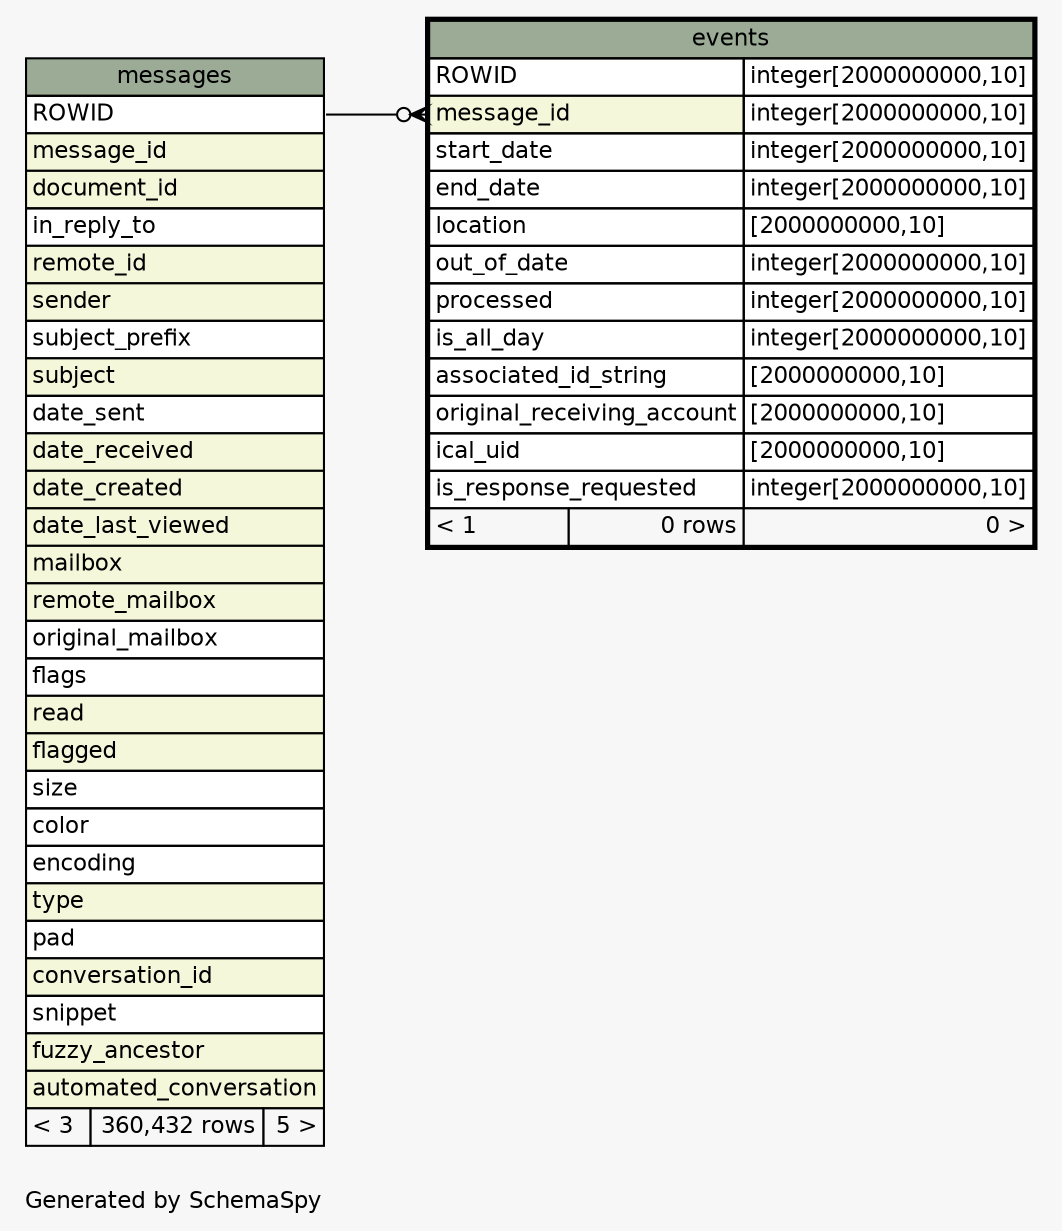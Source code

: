 // dot 2.26.3 on Mac OS X 10.7.2
// SchemaSpy rev 590
digraph "oneDegreeRelationshipsDiagram" {
  graph [
    rankdir="RL"
    bgcolor="#f7f7f7"
    label="\nGenerated by SchemaSpy"
    labeljust="l"
    nodesep="0.18"
    ranksep="0.46"
    fontname="Helvetica"
    fontsize="11"
  ];
  node [
    fontname="Helvetica"
    fontsize="11"
    shape="plaintext"
  ];
  edge [
    arrowsize="0.8"
  ];
  "events":"message_id":w -> "messages":"ROWID":e [arrowhead=none dir=back arrowtail=crowodot];
  "events" [
    label=<
    <TABLE BORDER="2" CELLBORDER="1" CELLSPACING="0" BGCOLOR="#ffffff">
      <TR><TD COLSPAN="3" BGCOLOR="#9bab96" ALIGN="CENTER">events</TD></TR>
      <TR><TD PORT="ROWID" COLSPAN="2" ALIGN="LEFT">ROWID</TD><TD PORT="ROWID.type" ALIGN="LEFT">integer[2000000000,10]</TD></TR>
      <TR><TD PORT="message_id" COLSPAN="2" BGCOLOR="#f4f7da" ALIGN="LEFT">message_id</TD><TD PORT="message_id.type" ALIGN="LEFT">integer[2000000000,10]</TD></TR>
      <TR><TD PORT="start_date" COLSPAN="2" ALIGN="LEFT">start_date</TD><TD PORT="start_date.type" ALIGN="LEFT">integer[2000000000,10]</TD></TR>
      <TR><TD PORT="end_date" COLSPAN="2" ALIGN="LEFT">end_date</TD><TD PORT="end_date.type" ALIGN="LEFT">integer[2000000000,10]</TD></TR>
      <TR><TD PORT="location" COLSPAN="2" ALIGN="LEFT">location</TD><TD PORT="location.type" ALIGN="LEFT">[2000000000,10]</TD></TR>
      <TR><TD PORT="out_of_date" COLSPAN="2" ALIGN="LEFT">out_of_date</TD><TD PORT="out_of_date.type" ALIGN="LEFT">integer[2000000000,10]</TD></TR>
      <TR><TD PORT="processed" COLSPAN="2" ALIGN="LEFT">processed</TD><TD PORT="processed.type" ALIGN="LEFT">integer[2000000000,10]</TD></TR>
      <TR><TD PORT="is_all_day" COLSPAN="2" ALIGN="LEFT">is_all_day</TD><TD PORT="is_all_day.type" ALIGN="LEFT">integer[2000000000,10]</TD></TR>
      <TR><TD PORT="associated_id_string" COLSPAN="2" ALIGN="LEFT">associated_id_string</TD><TD PORT="associated_id_string.type" ALIGN="LEFT">[2000000000,10]</TD></TR>
      <TR><TD PORT="original_receiving_account" COLSPAN="2" ALIGN="LEFT">original_receiving_account</TD><TD PORT="original_receiving_account.type" ALIGN="LEFT">[2000000000,10]</TD></TR>
      <TR><TD PORT="ical_uid" COLSPAN="2" ALIGN="LEFT">ical_uid</TD><TD PORT="ical_uid.type" ALIGN="LEFT">[2000000000,10]</TD></TR>
      <TR><TD PORT="is_response_requested" COLSPAN="2" ALIGN="LEFT">is_response_requested</TD><TD PORT="is_response_requested.type" ALIGN="LEFT">integer[2000000000,10]</TD></TR>
      <TR><TD ALIGN="LEFT" BGCOLOR="#f7f7f7">&lt; 1</TD><TD ALIGN="RIGHT" BGCOLOR="#f7f7f7">0 rows</TD><TD ALIGN="RIGHT" BGCOLOR="#f7f7f7">0 &gt;</TD></TR>
    </TABLE>>
    URL="events.html"
    tooltip="events"
  ];
  "messages" [
    label=<
    <TABLE BORDER="0" CELLBORDER="1" CELLSPACING="0" BGCOLOR="#ffffff">
      <TR><TD COLSPAN="3" BGCOLOR="#9bab96" ALIGN="CENTER">messages</TD></TR>
      <TR><TD PORT="ROWID" COLSPAN="3" ALIGN="LEFT">ROWID</TD></TR>
      <TR><TD PORT="message_id" COLSPAN="3" BGCOLOR="#f4f7da" ALIGN="LEFT">message_id</TD></TR>
      <TR><TD PORT="document_id" COLSPAN="3" BGCOLOR="#f4f7da" ALIGN="LEFT">document_id</TD></TR>
      <TR><TD PORT="in_reply_to" COLSPAN="3" ALIGN="LEFT">in_reply_to</TD></TR>
      <TR><TD PORT="remote_id" COLSPAN="3" BGCOLOR="#f4f7da" ALIGN="LEFT">remote_id</TD></TR>
      <TR><TD PORT="sender" COLSPAN="3" BGCOLOR="#f4f7da" ALIGN="LEFT">sender</TD></TR>
      <TR><TD PORT="subject_prefix" COLSPAN="3" ALIGN="LEFT">subject_prefix</TD></TR>
      <TR><TD PORT="subject" COLSPAN="3" BGCOLOR="#f4f7da" ALIGN="LEFT">subject</TD></TR>
      <TR><TD PORT="date_sent" COLSPAN="3" ALIGN="LEFT">date_sent</TD></TR>
      <TR><TD PORT="date_received" COLSPAN="3" BGCOLOR="#f4f7da" ALIGN="LEFT">date_received</TD></TR>
      <TR><TD PORT="date_created" COLSPAN="3" BGCOLOR="#f4f7da" ALIGN="LEFT">date_created</TD></TR>
      <TR><TD PORT="date_last_viewed" COLSPAN="3" BGCOLOR="#f4f7da" ALIGN="LEFT">date_last_viewed</TD></TR>
      <TR><TD PORT="mailbox" COLSPAN="3" BGCOLOR="#f4f7da" ALIGN="LEFT">mailbox</TD></TR>
      <TR><TD PORT="remote_mailbox" COLSPAN="3" BGCOLOR="#f4f7da" ALIGN="LEFT">remote_mailbox</TD></TR>
      <TR><TD PORT="original_mailbox" COLSPAN="3" ALIGN="LEFT">original_mailbox</TD></TR>
      <TR><TD PORT="flags" COLSPAN="3" ALIGN="LEFT">flags</TD></TR>
      <TR><TD PORT="read" COLSPAN="3" BGCOLOR="#f4f7da" ALIGN="LEFT">read</TD></TR>
      <TR><TD PORT="flagged" COLSPAN="3" BGCOLOR="#f4f7da" ALIGN="LEFT">flagged</TD></TR>
      <TR><TD PORT="size" COLSPAN="3" ALIGN="LEFT">size</TD></TR>
      <TR><TD PORT="color" COLSPAN="3" ALIGN="LEFT">color</TD></TR>
      <TR><TD PORT="encoding" COLSPAN="3" ALIGN="LEFT">encoding</TD></TR>
      <TR><TD PORT="type" COLSPAN="3" BGCOLOR="#f4f7da" ALIGN="LEFT">type</TD></TR>
      <TR><TD PORT="pad" COLSPAN="3" ALIGN="LEFT">pad</TD></TR>
      <TR><TD PORT="conversation_id" COLSPAN="3" BGCOLOR="#f4f7da" ALIGN="LEFT">conversation_id</TD></TR>
      <TR><TD PORT="snippet" COLSPAN="3" ALIGN="LEFT">snippet</TD></TR>
      <TR><TD PORT="fuzzy_ancestor" COLSPAN="3" BGCOLOR="#f4f7da" ALIGN="LEFT">fuzzy_ancestor</TD></TR>
      <TR><TD PORT="automated_conversation" COLSPAN="3" BGCOLOR="#f4f7da" ALIGN="LEFT">automated_conversation</TD></TR>
      <TR><TD ALIGN="LEFT" BGCOLOR="#f7f7f7">&lt; 3</TD><TD ALIGN="RIGHT" BGCOLOR="#f7f7f7">360,432 rows</TD><TD ALIGN="RIGHT" BGCOLOR="#f7f7f7">5 &gt;</TD></TR>
    </TABLE>>
    URL="messages.html"
    tooltip="messages"
  ];
}
